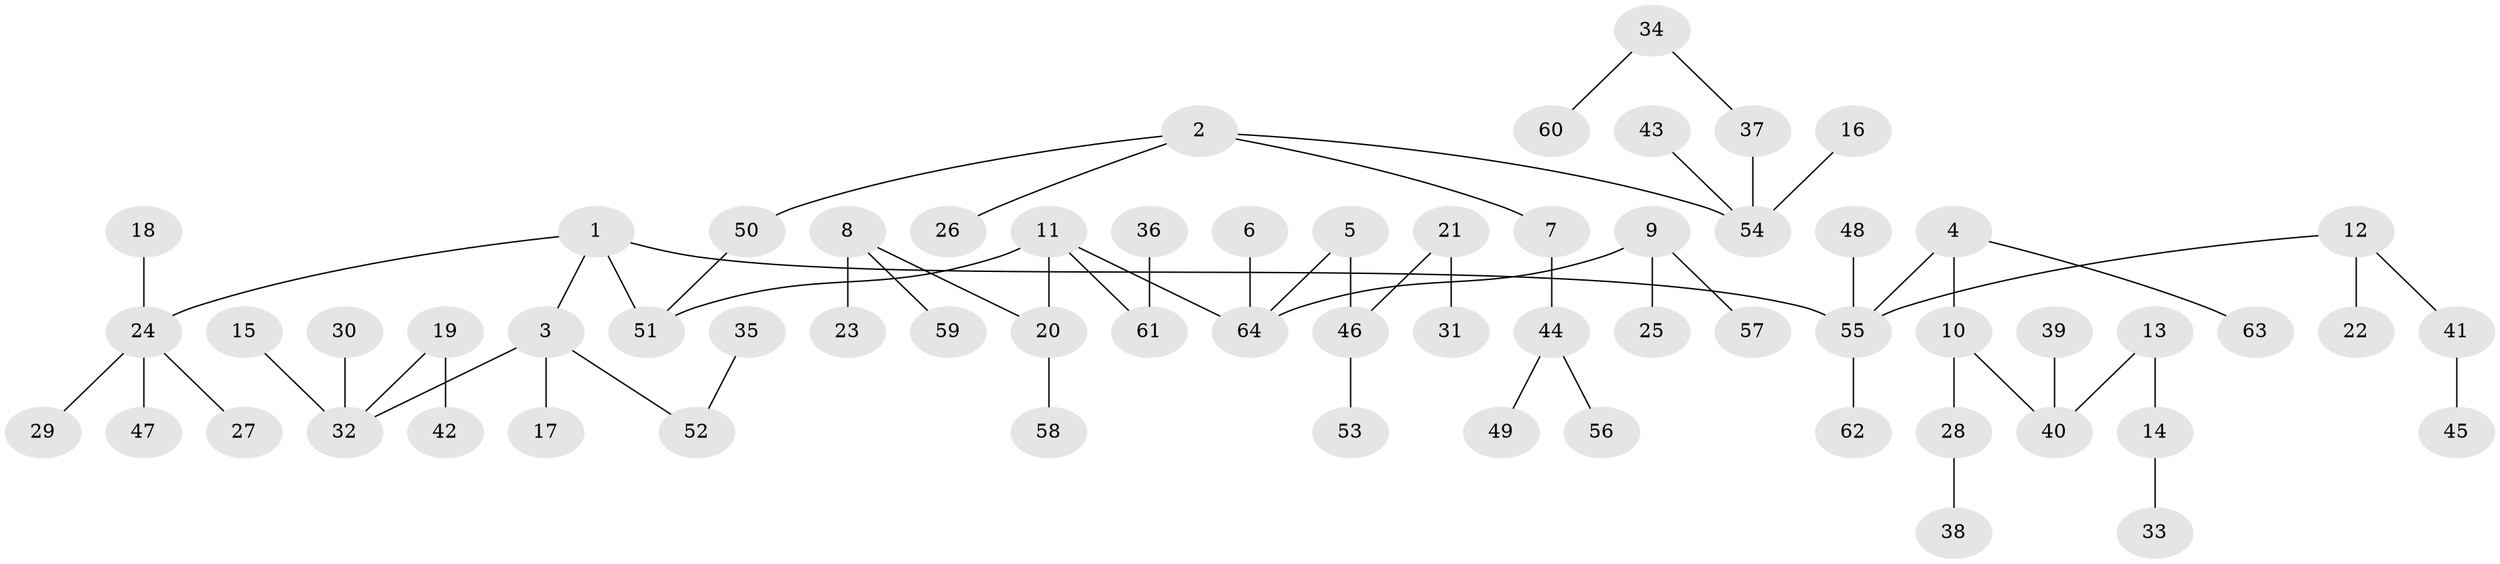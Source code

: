// original degree distribution, {3: 0.109375, 4: 0.0859375, 5: 0.0234375, 6: 0.0234375, 2: 0.25, 1: 0.5, 7: 0.0078125}
// Generated by graph-tools (version 1.1) at 2025/02/03/09/25 03:02:28]
// undirected, 64 vertices, 63 edges
graph export_dot {
graph [start="1"]
  node [color=gray90,style=filled];
  1;
  2;
  3;
  4;
  5;
  6;
  7;
  8;
  9;
  10;
  11;
  12;
  13;
  14;
  15;
  16;
  17;
  18;
  19;
  20;
  21;
  22;
  23;
  24;
  25;
  26;
  27;
  28;
  29;
  30;
  31;
  32;
  33;
  34;
  35;
  36;
  37;
  38;
  39;
  40;
  41;
  42;
  43;
  44;
  45;
  46;
  47;
  48;
  49;
  50;
  51;
  52;
  53;
  54;
  55;
  56;
  57;
  58;
  59;
  60;
  61;
  62;
  63;
  64;
  1 -- 3 [weight=1.0];
  1 -- 24 [weight=1.0];
  1 -- 51 [weight=1.0];
  1 -- 55 [weight=1.0];
  2 -- 7 [weight=1.0];
  2 -- 26 [weight=1.0];
  2 -- 50 [weight=1.0];
  2 -- 54 [weight=1.0];
  3 -- 17 [weight=1.0];
  3 -- 32 [weight=1.0];
  3 -- 52 [weight=1.0];
  4 -- 10 [weight=1.0];
  4 -- 55 [weight=1.0];
  4 -- 63 [weight=1.0];
  5 -- 46 [weight=1.0];
  5 -- 64 [weight=1.0];
  6 -- 64 [weight=1.0];
  7 -- 44 [weight=1.0];
  8 -- 20 [weight=1.0];
  8 -- 23 [weight=1.0];
  8 -- 59 [weight=1.0];
  9 -- 25 [weight=1.0];
  9 -- 57 [weight=1.0];
  9 -- 64 [weight=1.0];
  10 -- 28 [weight=1.0];
  10 -- 40 [weight=1.0];
  11 -- 20 [weight=1.0];
  11 -- 51 [weight=1.0];
  11 -- 61 [weight=1.0];
  11 -- 64 [weight=1.0];
  12 -- 22 [weight=1.0];
  12 -- 41 [weight=1.0];
  12 -- 55 [weight=1.0];
  13 -- 14 [weight=1.0];
  13 -- 40 [weight=1.0];
  14 -- 33 [weight=1.0];
  15 -- 32 [weight=1.0];
  16 -- 54 [weight=1.0];
  18 -- 24 [weight=1.0];
  19 -- 32 [weight=1.0];
  19 -- 42 [weight=1.0];
  20 -- 58 [weight=1.0];
  21 -- 31 [weight=1.0];
  21 -- 46 [weight=1.0];
  24 -- 27 [weight=1.0];
  24 -- 29 [weight=1.0];
  24 -- 47 [weight=1.0];
  28 -- 38 [weight=1.0];
  30 -- 32 [weight=1.0];
  34 -- 37 [weight=1.0];
  34 -- 60 [weight=1.0];
  35 -- 52 [weight=1.0];
  36 -- 61 [weight=1.0];
  37 -- 54 [weight=1.0];
  39 -- 40 [weight=1.0];
  41 -- 45 [weight=1.0];
  43 -- 54 [weight=1.0];
  44 -- 49 [weight=1.0];
  44 -- 56 [weight=1.0];
  46 -- 53 [weight=1.0];
  48 -- 55 [weight=1.0];
  50 -- 51 [weight=1.0];
  55 -- 62 [weight=1.0];
}
